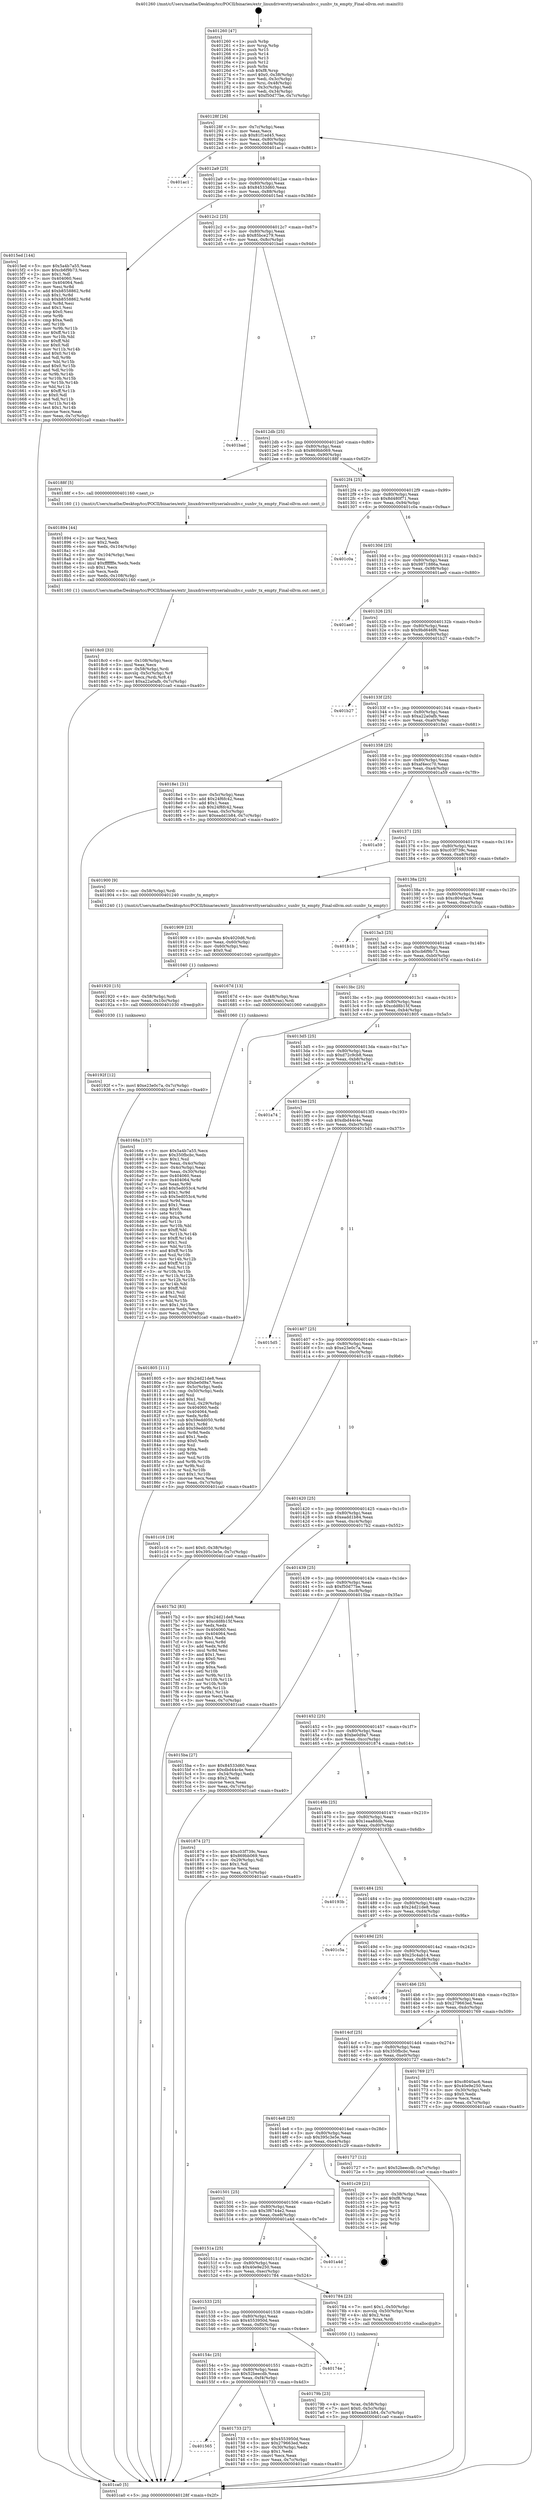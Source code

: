 digraph "0x401260" {
  label = "0x401260 (/mnt/c/Users/mathe/Desktop/tcc/POCII/binaries/extr_linuxdriversttyserialsunhv.c_sunhv_tx_empty_Final-ollvm.out::main(0))"
  labelloc = "t"
  node[shape=record]

  Entry [label="",width=0.3,height=0.3,shape=circle,fillcolor=black,style=filled]
  "0x40128f" [label="{
     0x40128f [26]\l
     | [instrs]\l
     &nbsp;&nbsp;0x40128f \<+3\>: mov -0x7c(%rbp),%eax\l
     &nbsp;&nbsp;0x401292 \<+2\>: mov %eax,%ecx\l
     &nbsp;&nbsp;0x401294 \<+6\>: sub $0x81f1ed45,%ecx\l
     &nbsp;&nbsp;0x40129a \<+3\>: mov %eax,-0x80(%rbp)\l
     &nbsp;&nbsp;0x40129d \<+6\>: mov %ecx,-0x84(%rbp)\l
     &nbsp;&nbsp;0x4012a3 \<+6\>: je 0000000000401ac1 \<main+0x861\>\l
  }"]
  "0x401ac1" [label="{
     0x401ac1\l
  }", style=dashed]
  "0x4012a9" [label="{
     0x4012a9 [25]\l
     | [instrs]\l
     &nbsp;&nbsp;0x4012a9 \<+5\>: jmp 00000000004012ae \<main+0x4e\>\l
     &nbsp;&nbsp;0x4012ae \<+3\>: mov -0x80(%rbp),%eax\l
     &nbsp;&nbsp;0x4012b1 \<+5\>: sub $0x84533d60,%eax\l
     &nbsp;&nbsp;0x4012b6 \<+6\>: mov %eax,-0x88(%rbp)\l
     &nbsp;&nbsp;0x4012bc \<+6\>: je 00000000004015ed \<main+0x38d\>\l
  }"]
  Exit [label="",width=0.3,height=0.3,shape=circle,fillcolor=black,style=filled,peripheries=2]
  "0x4015ed" [label="{
     0x4015ed [144]\l
     | [instrs]\l
     &nbsp;&nbsp;0x4015ed \<+5\>: mov $0x5a4b7a55,%eax\l
     &nbsp;&nbsp;0x4015f2 \<+5\>: mov $0xcb6f9b73,%ecx\l
     &nbsp;&nbsp;0x4015f7 \<+2\>: mov $0x1,%dl\l
     &nbsp;&nbsp;0x4015f9 \<+7\>: mov 0x404060,%esi\l
     &nbsp;&nbsp;0x401600 \<+7\>: mov 0x404064,%edi\l
     &nbsp;&nbsp;0x401607 \<+3\>: mov %esi,%r8d\l
     &nbsp;&nbsp;0x40160a \<+7\>: add $0xb8558862,%r8d\l
     &nbsp;&nbsp;0x401611 \<+4\>: sub $0x1,%r8d\l
     &nbsp;&nbsp;0x401615 \<+7\>: sub $0xb8558862,%r8d\l
     &nbsp;&nbsp;0x40161c \<+4\>: imul %r8d,%esi\l
     &nbsp;&nbsp;0x401620 \<+3\>: and $0x1,%esi\l
     &nbsp;&nbsp;0x401623 \<+3\>: cmp $0x0,%esi\l
     &nbsp;&nbsp;0x401626 \<+4\>: sete %r9b\l
     &nbsp;&nbsp;0x40162a \<+3\>: cmp $0xa,%edi\l
     &nbsp;&nbsp;0x40162d \<+4\>: setl %r10b\l
     &nbsp;&nbsp;0x401631 \<+3\>: mov %r9b,%r11b\l
     &nbsp;&nbsp;0x401634 \<+4\>: xor $0xff,%r11b\l
     &nbsp;&nbsp;0x401638 \<+3\>: mov %r10b,%bl\l
     &nbsp;&nbsp;0x40163b \<+3\>: xor $0xff,%bl\l
     &nbsp;&nbsp;0x40163e \<+3\>: xor $0x0,%dl\l
     &nbsp;&nbsp;0x401641 \<+3\>: mov %r11b,%r14b\l
     &nbsp;&nbsp;0x401644 \<+4\>: and $0x0,%r14b\l
     &nbsp;&nbsp;0x401648 \<+3\>: and %dl,%r9b\l
     &nbsp;&nbsp;0x40164b \<+3\>: mov %bl,%r15b\l
     &nbsp;&nbsp;0x40164e \<+4\>: and $0x0,%r15b\l
     &nbsp;&nbsp;0x401652 \<+3\>: and %dl,%r10b\l
     &nbsp;&nbsp;0x401655 \<+3\>: or %r9b,%r14b\l
     &nbsp;&nbsp;0x401658 \<+3\>: or %r10b,%r15b\l
     &nbsp;&nbsp;0x40165b \<+3\>: xor %r15b,%r14b\l
     &nbsp;&nbsp;0x40165e \<+3\>: or %bl,%r11b\l
     &nbsp;&nbsp;0x401661 \<+4\>: xor $0xff,%r11b\l
     &nbsp;&nbsp;0x401665 \<+3\>: or $0x0,%dl\l
     &nbsp;&nbsp;0x401668 \<+3\>: and %dl,%r11b\l
     &nbsp;&nbsp;0x40166b \<+3\>: or %r11b,%r14b\l
     &nbsp;&nbsp;0x40166e \<+4\>: test $0x1,%r14b\l
     &nbsp;&nbsp;0x401672 \<+3\>: cmovne %ecx,%eax\l
     &nbsp;&nbsp;0x401675 \<+3\>: mov %eax,-0x7c(%rbp)\l
     &nbsp;&nbsp;0x401678 \<+5\>: jmp 0000000000401ca0 \<main+0xa40\>\l
  }"]
  "0x4012c2" [label="{
     0x4012c2 [25]\l
     | [instrs]\l
     &nbsp;&nbsp;0x4012c2 \<+5\>: jmp 00000000004012c7 \<main+0x67\>\l
     &nbsp;&nbsp;0x4012c7 \<+3\>: mov -0x80(%rbp),%eax\l
     &nbsp;&nbsp;0x4012ca \<+5\>: sub $0x85bce279,%eax\l
     &nbsp;&nbsp;0x4012cf \<+6\>: mov %eax,-0x8c(%rbp)\l
     &nbsp;&nbsp;0x4012d5 \<+6\>: je 0000000000401bad \<main+0x94d\>\l
  }"]
  "0x40192f" [label="{
     0x40192f [12]\l
     | [instrs]\l
     &nbsp;&nbsp;0x40192f \<+7\>: movl $0xe23e0c7a,-0x7c(%rbp)\l
     &nbsp;&nbsp;0x401936 \<+5\>: jmp 0000000000401ca0 \<main+0xa40\>\l
  }"]
  "0x401bad" [label="{
     0x401bad\l
  }", style=dashed]
  "0x4012db" [label="{
     0x4012db [25]\l
     | [instrs]\l
     &nbsp;&nbsp;0x4012db \<+5\>: jmp 00000000004012e0 \<main+0x80\>\l
     &nbsp;&nbsp;0x4012e0 \<+3\>: mov -0x80(%rbp),%eax\l
     &nbsp;&nbsp;0x4012e3 \<+5\>: sub $0x869bb069,%eax\l
     &nbsp;&nbsp;0x4012e8 \<+6\>: mov %eax,-0x90(%rbp)\l
     &nbsp;&nbsp;0x4012ee \<+6\>: je 000000000040188f \<main+0x62f\>\l
  }"]
  "0x401920" [label="{
     0x401920 [15]\l
     | [instrs]\l
     &nbsp;&nbsp;0x401920 \<+4\>: mov -0x58(%rbp),%rdi\l
     &nbsp;&nbsp;0x401924 \<+6\>: mov %eax,-0x10c(%rbp)\l
     &nbsp;&nbsp;0x40192a \<+5\>: call 0000000000401030 \<free@plt\>\l
     | [calls]\l
     &nbsp;&nbsp;0x401030 \{1\} (unknown)\l
  }"]
  "0x40188f" [label="{
     0x40188f [5]\l
     | [instrs]\l
     &nbsp;&nbsp;0x40188f \<+5\>: call 0000000000401160 \<next_i\>\l
     | [calls]\l
     &nbsp;&nbsp;0x401160 \{1\} (/mnt/c/Users/mathe/Desktop/tcc/POCII/binaries/extr_linuxdriversttyserialsunhv.c_sunhv_tx_empty_Final-ollvm.out::next_i)\l
  }"]
  "0x4012f4" [label="{
     0x4012f4 [25]\l
     | [instrs]\l
     &nbsp;&nbsp;0x4012f4 \<+5\>: jmp 00000000004012f9 \<main+0x99\>\l
     &nbsp;&nbsp;0x4012f9 \<+3\>: mov -0x80(%rbp),%eax\l
     &nbsp;&nbsp;0x4012fc \<+5\>: sub $0x8d480f71,%eax\l
     &nbsp;&nbsp;0x401301 \<+6\>: mov %eax,-0x94(%rbp)\l
     &nbsp;&nbsp;0x401307 \<+6\>: je 0000000000401c0a \<main+0x9aa\>\l
  }"]
  "0x401909" [label="{
     0x401909 [23]\l
     | [instrs]\l
     &nbsp;&nbsp;0x401909 \<+10\>: movabs $0x4020d6,%rdi\l
     &nbsp;&nbsp;0x401913 \<+3\>: mov %eax,-0x60(%rbp)\l
     &nbsp;&nbsp;0x401916 \<+3\>: mov -0x60(%rbp),%esi\l
     &nbsp;&nbsp;0x401919 \<+2\>: mov $0x0,%al\l
     &nbsp;&nbsp;0x40191b \<+5\>: call 0000000000401040 \<printf@plt\>\l
     | [calls]\l
     &nbsp;&nbsp;0x401040 \{1\} (unknown)\l
  }"]
  "0x401c0a" [label="{
     0x401c0a\l
  }", style=dashed]
  "0x40130d" [label="{
     0x40130d [25]\l
     | [instrs]\l
     &nbsp;&nbsp;0x40130d \<+5\>: jmp 0000000000401312 \<main+0xb2\>\l
     &nbsp;&nbsp;0x401312 \<+3\>: mov -0x80(%rbp),%eax\l
     &nbsp;&nbsp;0x401315 \<+5\>: sub $0x9871886a,%eax\l
     &nbsp;&nbsp;0x40131a \<+6\>: mov %eax,-0x98(%rbp)\l
     &nbsp;&nbsp;0x401320 \<+6\>: je 0000000000401ae0 \<main+0x880\>\l
  }"]
  "0x4018c0" [label="{
     0x4018c0 [33]\l
     | [instrs]\l
     &nbsp;&nbsp;0x4018c0 \<+6\>: mov -0x108(%rbp),%ecx\l
     &nbsp;&nbsp;0x4018c6 \<+3\>: imul %eax,%ecx\l
     &nbsp;&nbsp;0x4018c9 \<+4\>: mov -0x58(%rbp),%rdi\l
     &nbsp;&nbsp;0x4018cd \<+4\>: movslq -0x5c(%rbp),%r8\l
     &nbsp;&nbsp;0x4018d1 \<+4\>: mov %ecx,(%rdi,%r8,4)\l
     &nbsp;&nbsp;0x4018d5 \<+7\>: movl $0xa22a0afb,-0x7c(%rbp)\l
     &nbsp;&nbsp;0x4018dc \<+5\>: jmp 0000000000401ca0 \<main+0xa40\>\l
  }"]
  "0x401ae0" [label="{
     0x401ae0\l
  }", style=dashed]
  "0x401326" [label="{
     0x401326 [25]\l
     | [instrs]\l
     &nbsp;&nbsp;0x401326 \<+5\>: jmp 000000000040132b \<main+0xcb\>\l
     &nbsp;&nbsp;0x40132b \<+3\>: mov -0x80(%rbp),%eax\l
     &nbsp;&nbsp;0x40132e \<+5\>: sub $0x9bd646f6,%eax\l
     &nbsp;&nbsp;0x401333 \<+6\>: mov %eax,-0x9c(%rbp)\l
     &nbsp;&nbsp;0x401339 \<+6\>: je 0000000000401b27 \<main+0x8c7\>\l
  }"]
  "0x401894" [label="{
     0x401894 [44]\l
     | [instrs]\l
     &nbsp;&nbsp;0x401894 \<+2\>: xor %ecx,%ecx\l
     &nbsp;&nbsp;0x401896 \<+5\>: mov $0x2,%edx\l
     &nbsp;&nbsp;0x40189b \<+6\>: mov %edx,-0x104(%rbp)\l
     &nbsp;&nbsp;0x4018a1 \<+1\>: cltd\l
     &nbsp;&nbsp;0x4018a2 \<+6\>: mov -0x104(%rbp),%esi\l
     &nbsp;&nbsp;0x4018a8 \<+2\>: idiv %esi\l
     &nbsp;&nbsp;0x4018aa \<+6\>: imul $0xfffffffe,%edx,%edx\l
     &nbsp;&nbsp;0x4018b0 \<+3\>: sub $0x1,%ecx\l
     &nbsp;&nbsp;0x4018b3 \<+2\>: sub %ecx,%edx\l
     &nbsp;&nbsp;0x4018b5 \<+6\>: mov %edx,-0x108(%rbp)\l
     &nbsp;&nbsp;0x4018bb \<+5\>: call 0000000000401160 \<next_i\>\l
     | [calls]\l
     &nbsp;&nbsp;0x401160 \{1\} (/mnt/c/Users/mathe/Desktop/tcc/POCII/binaries/extr_linuxdriversttyserialsunhv.c_sunhv_tx_empty_Final-ollvm.out::next_i)\l
  }"]
  "0x401b27" [label="{
     0x401b27\l
  }", style=dashed]
  "0x40133f" [label="{
     0x40133f [25]\l
     | [instrs]\l
     &nbsp;&nbsp;0x40133f \<+5\>: jmp 0000000000401344 \<main+0xe4\>\l
     &nbsp;&nbsp;0x401344 \<+3\>: mov -0x80(%rbp),%eax\l
     &nbsp;&nbsp;0x401347 \<+5\>: sub $0xa22a0afb,%eax\l
     &nbsp;&nbsp;0x40134c \<+6\>: mov %eax,-0xa0(%rbp)\l
     &nbsp;&nbsp;0x401352 \<+6\>: je 00000000004018e1 \<main+0x681\>\l
  }"]
  "0x40179b" [label="{
     0x40179b [23]\l
     | [instrs]\l
     &nbsp;&nbsp;0x40179b \<+4\>: mov %rax,-0x58(%rbp)\l
     &nbsp;&nbsp;0x40179f \<+7\>: movl $0x0,-0x5c(%rbp)\l
     &nbsp;&nbsp;0x4017a6 \<+7\>: movl $0xeadd1b84,-0x7c(%rbp)\l
     &nbsp;&nbsp;0x4017ad \<+5\>: jmp 0000000000401ca0 \<main+0xa40\>\l
  }"]
  "0x4018e1" [label="{
     0x4018e1 [31]\l
     | [instrs]\l
     &nbsp;&nbsp;0x4018e1 \<+3\>: mov -0x5c(%rbp),%eax\l
     &nbsp;&nbsp;0x4018e4 \<+5\>: add $0x24f6fc42,%eax\l
     &nbsp;&nbsp;0x4018e9 \<+3\>: add $0x1,%eax\l
     &nbsp;&nbsp;0x4018ec \<+5\>: sub $0x24f6fc42,%eax\l
     &nbsp;&nbsp;0x4018f1 \<+3\>: mov %eax,-0x5c(%rbp)\l
     &nbsp;&nbsp;0x4018f4 \<+7\>: movl $0xeadd1b84,-0x7c(%rbp)\l
     &nbsp;&nbsp;0x4018fb \<+5\>: jmp 0000000000401ca0 \<main+0xa40\>\l
  }"]
  "0x401358" [label="{
     0x401358 [25]\l
     | [instrs]\l
     &nbsp;&nbsp;0x401358 \<+5\>: jmp 000000000040135d \<main+0xfd\>\l
     &nbsp;&nbsp;0x40135d \<+3\>: mov -0x80(%rbp),%eax\l
     &nbsp;&nbsp;0x401360 \<+5\>: sub $0xaf4ecc70,%eax\l
     &nbsp;&nbsp;0x401365 \<+6\>: mov %eax,-0xa4(%rbp)\l
     &nbsp;&nbsp;0x40136b \<+6\>: je 0000000000401a59 \<main+0x7f9\>\l
  }"]
  "0x401565" [label="{
     0x401565\l
  }", style=dashed]
  "0x401a59" [label="{
     0x401a59\l
  }", style=dashed]
  "0x401371" [label="{
     0x401371 [25]\l
     | [instrs]\l
     &nbsp;&nbsp;0x401371 \<+5\>: jmp 0000000000401376 \<main+0x116\>\l
     &nbsp;&nbsp;0x401376 \<+3\>: mov -0x80(%rbp),%eax\l
     &nbsp;&nbsp;0x401379 \<+5\>: sub $0xc03f739c,%eax\l
     &nbsp;&nbsp;0x40137e \<+6\>: mov %eax,-0xa8(%rbp)\l
     &nbsp;&nbsp;0x401384 \<+6\>: je 0000000000401900 \<main+0x6a0\>\l
  }"]
  "0x401733" [label="{
     0x401733 [27]\l
     | [instrs]\l
     &nbsp;&nbsp;0x401733 \<+5\>: mov $0x4553950d,%eax\l
     &nbsp;&nbsp;0x401738 \<+5\>: mov $0x279663ed,%ecx\l
     &nbsp;&nbsp;0x40173d \<+3\>: mov -0x30(%rbp),%edx\l
     &nbsp;&nbsp;0x401740 \<+3\>: cmp $0x1,%edx\l
     &nbsp;&nbsp;0x401743 \<+3\>: cmovl %ecx,%eax\l
     &nbsp;&nbsp;0x401746 \<+3\>: mov %eax,-0x7c(%rbp)\l
     &nbsp;&nbsp;0x401749 \<+5\>: jmp 0000000000401ca0 \<main+0xa40\>\l
  }"]
  "0x401900" [label="{
     0x401900 [9]\l
     | [instrs]\l
     &nbsp;&nbsp;0x401900 \<+4\>: mov -0x58(%rbp),%rdi\l
     &nbsp;&nbsp;0x401904 \<+5\>: call 0000000000401240 \<sunhv_tx_empty\>\l
     | [calls]\l
     &nbsp;&nbsp;0x401240 \{1\} (/mnt/c/Users/mathe/Desktop/tcc/POCII/binaries/extr_linuxdriversttyserialsunhv.c_sunhv_tx_empty_Final-ollvm.out::sunhv_tx_empty)\l
  }"]
  "0x40138a" [label="{
     0x40138a [25]\l
     | [instrs]\l
     &nbsp;&nbsp;0x40138a \<+5\>: jmp 000000000040138f \<main+0x12f\>\l
     &nbsp;&nbsp;0x40138f \<+3\>: mov -0x80(%rbp),%eax\l
     &nbsp;&nbsp;0x401392 \<+5\>: sub $0xc8040ac6,%eax\l
     &nbsp;&nbsp;0x401397 \<+6\>: mov %eax,-0xac(%rbp)\l
     &nbsp;&nbsp;0x40139d \<+6\>: je 0000000000401b1b \<main+0x8bb\>\l
  }"]
  "0x40154c" [label="{
     0x40154c [25]\l
     | [instrs]\l
     &nbsp;&nbsp;0x40154c \<+5\>: jmp 0000000000401551 \<main+0x2f1\>\l
     &nbsp;&nbsp;0x401551 \<+3\>: mov -0x80(%rbp),%eax\l
     &nbsp;&nbsp;0x401554 \<+5\>: sub $0x52beecdb,%eax\l
     &nbsp;&nbsp;0x401559 \<+6\>: mov %eax,-0xf4(%rbp)\l
     &nbsp;&nbsp;0x40155f \<+6\>: je 0000000000401733 \<main+0x4d3\>\l
  }"]
  "0x401b1b" [label="{
     0x401b1b\l
  }", style=dashed]
  "0x4013a3" [label="{
     0x4013a3 [25]\l
     | [instrs]\l
     &nbsp;&nbsp;0x4013a3 \<+5\>: jmp 00000000004013a8 \<main+0x148\>\l
     &nbsp;&nbsp;0x4013a8 \<+3\>: mov -0x80(%rbp),%eax\l
     &nbsp;&nbsp;0x4013ab \<+5\>: sub $0xcb6f9b73,%eax\l
     &nbsp;&nbsp;0x4013b0 \<+6\>: mov %eax,-0xb0(%rbp)\l
     &nbsp;&nbsp;0x4013b6 \<+6\>: je 000000000040167d \<main+0x41d\>\l
  }"]
  "0x40174e" [label="{
     0x40174e\l
  }", style=dashed]
  "0x40167d" [label="{
     0x40167d [13]\l
     | [instrs]\l
     &nbsp;&nbsp;0x40167d \<+4\>: mov -0x48(%rbp),%rax\l
     &nbsp;&nbsp;0x401681 \<+4\>: mov 0x8(%rax),%rdi\l
     &nbsp;&nbsp;0x401685 \<+5\>: call 0000000000401060 \<atoi@plt\>\l
     | [calls]\l
     &nbsp;&nbsp;0x401060 \{1\} (unknown)\l
  }"]
  "0x4013bc" [label="{
     0x4013bc [25]\l
     | [instrs]\l
     &nbsp;&nbsp;0x4013bc \<+5\>: jmp 00000000004013c1 \<main+0x161\>\l
     &nbsp;&nbsp;0x4013c1 \<+3\>: mov -0x80(%rbp),%eax\l
     &nbsp;&nbsp;0x4013c4 \<+5\>: sub $0xcdd8b15f,%eax\l
     &nbsp;&nbsp;0x4013c9 \<+6\>: mov %eax,-0xb4(%rbp)\l
     &nbsp;&nbsp;0x4013cf \<+6\>: je 0000000000401805 \<main+0x5a5\>\l
  }"]
  "0x401533" [label="{
     0x401533 [25]\l
     | [instrs]\l
     &nbsp;&nbsp;0x401533 \<+5\>: jmp 0000000000401538 \<main+0x2d8\>\l
     &nbsp;&nbsp;0x401538 \<+3\>: mov -0x80(%rbp),%eax\l
     &nbsp;&nbsp;0x40153b \<+5\>: sub $0x4553950d,%eax\l
     &nbsp;&nbsp;0x401540 \<+6\>: mov %eax,-0xf0(%rbp)\l
     &nbsp;&nbsp;0x401546 \<+6\>: je 000000000040174e \<main+0x4ee\>\l
  }"]
  "0x401805" [label="{
     0x401805 [111]\l
     | [instrs]\l
     &nbsp;&nbsp;0x401805 \<+5\>: mov $0x24d21de8,%eax\l
     &nbsp;&nbsp;0x40180a \<+5\>: mov $0xbe0d9a7,%ecx\l
     &nbsp;&nbsp;0x40180f \<+3\>: mov -0x5c(%rbp),%edx\l
     &nbsp;&nbsp;0x401812 \<+3\>: cmp -0x50(%rbp),%edx\l
     &nbsp;&nbsp;0x401815 \<+4\>: setl %sil\l
     &nbsp;&nbsp;0x401819 \<+4\>: and $0x1,%sil\l
     &nbsp;&nbsp;0x40181d \<+4\>: mov %sil,-0x29(%rbp)\l
     &nbsp;&nbsp;0x401821 \<+7\>: mov 0x404060,%edx\l
     &nbsp;&nbsp;0x401828 \<+7\>: mov 0x404064,%edi\l
     &nbsp;&nbsp;0x40182f \<+3\>: mov %edx,%r8d\l
     &nbsp;&nbsp;0x401832 \<+7\>: sub $0x59edd050,%r8d\l
     &nbsp;&nbsp;0x401839 \<+4\>: sub $0x1,%r8d\l
     &nbsp;&nbsp;0x40183d \<+7\>: add $0x59edd050,%r8d\l
     &nbsp;&nbsp;0x401844 \<+4\>: imul %r8d,%edx\l
     &nbsp;&nbsp;0x401848 \<+3\>: and $0x1,%edx\l
     &nbsp;&nbsp;0x40184b \<+3\>: cmp $0x0,%edx\l
     &nbsp;&nbsp;0x40184e \<+4\>: sete %sil\l
     &nbsp;&nbsp;0x401852 \<+3\>: cmp $0xa,%edi\l
     &nbsp;&nbsp;0x401855 \<+4\>: setl %r9b\l
     &nbsp;&nbsp;0x401859 \<+3\>: mov %sil,%r10b\l
     &nbsp;&nbsp;0x40185c \<+3\>: and %r9b,%r10b\l
     &nbsp;&nbsp;0x40185f \<+3\>: xor %r9b,%sil\l
     &nbsp;&nbsp;0x401862 \<+3\>: or %sil,%r10b\l
     &nbsp;&nbsp;0x401865 \<+4\>: test $0x1,%r10b\l
     &nbsp;&nbsp;0x401869 \<+3\>: cmovne %ecx,%eax\l
     &nbsp;&nbsp;0x40186c \<+3\>: mov %eax,-0x7c(%rbp)\l
     &nbsp;&nbsp;0x40186f \<+5\>: jmp 0000000000401ca0 \<main+0xa40\>\l
  }"]
  "0x4013d5" [label="{
     0x4013d5 [25]\l
     | [instrs]\l
     &nbsp;&nbsp;0x4013d5 \<+5\>: jmp 00000000004013da \<main+0x17a\>\l
     &nbsp;&nbsp;0x4013da \<+3\>: mov -0x80(%rbp),%eax\l
     &nbsp;&nbsp;0x4013dd \<+5\>: sub $0xd72c9cb8,%eax\l
     &nbsp;&nbsp;0x4013e2 \<+6\>: mov %eax,-0xb8(%rbp)\l
     &nbsp;&nbsp;0x4013e8 \<+6\>: je 0000000000401a74 \<main+0x814\>\l
  }"]
  "0x401784" [label="{
     0x401784 [23]\l
     | [instrs]\l
     &nbsp;&nbsp;0x401784 \<+7\>: movl $0x1,-0x50(%rbp)\l
     &nbsp;&nbsp;0x40178b \<+4\>: movslq -0x50(%rbp),%rax\l
     &nbsp;&nbsp;0x40178f \<+4\>: shl $0x2,%rax\l
     &nbsp;&nbsp;0x401793 \<+3\>: mov %rax,%rdi\l
     &nbsp;&nbsp;0x401796 \<+5\>: call 0000000000401050 \<malloc@plt\>\l
     | [calls]\l
     &nbsp;&nbsp;0x401050 \{1\} (unknown)\l
  }"]
  "0x401a74" [label="{
     0x401a74\l
  }", style=dashed]
  "0x4013ee" [label="{
     0x4013ee [25]\l
     | [instrs]\l
     &nbsp;&nbsp;0x4013ee \<+5\>: jmp 00000000004013f3 \<main+0x193\>\l
     &nbsp;&nbsp;0x4013f3 \<+3\>: mov -0x80(%rbp),%eax\l
     &nbsp;&nbsp;0x4013f6 \<+5\>: sub $0xdbd44c4e,%eax\l
     &nbsp;&nbsp;0x4013fb \<+6\>: mov %eax,-0xbc(%rbp)\l
     &nbsp;&nbsp;0x401401 \<+6\>: je 00000000004015d5 \<main+0x375\>\l
  }"]
  "0x40151a" [label="{
     0x40151a [25]\l
     | [instrs]\l
     &nbsp;&nbsp;0x40151a \<+5\>: jmp 000000000040151f \<main+0x2bf\>\l
     &nbsp;&nbsp;0x40151f \<+3\>: mov -0x80(%rbp),%eax\l
     &nbsp;&nbsp;0x401522 \<+5\>: sub $0x40e9e250,%eax\l
     &nbsp;&nbsp;0x401527 \<+6\>: mov %eax,-0xec(%rbp)\l
     &nbsp;&nbsp;0x40152d \<+6\>: je 0000000000401784 \<main+0x524\>\l
  }"]
  "0x4015d5" [label="{
     0x4015d5\l
  }", style=dashed]
  "0x401407" [label="{
     0x401407 [25]\l
     | [instrs]\l
     &nbsp;&nbsp;0x401407 \<+5\>: jmp 000000000040140c \<main+0x1ac\>\l
     &nbsp;&nbsp;0x40140c \<+3\>: mov -0x80(%rbp),%eax\l
     &nbsp;&nbsp;0x40140f \<+5\>: sub $0xe23e0c7a,%eax\l
     &nbsp;&nbsp;0x401414 \<+6\>: mov %eax,-0xc0(%rbp)\l
     &nbsp;&nbsp;0x40141a \<+6\>: je 0000000000401c16 \<main+0x9b6\>\l
  }"]
  "0x401a4d" [label="{
     0x401a4d\l
  }", style=dashed]
  "0x401c16" [label="{
     0x401c16 [19]\l
     | [instrs]\l
     &nbsp;&nbsp;0x401c16 \<+7\>: movl $0x0,-0x38(%rbp)\l
     &nbsp;&nbsp;0x401c1d \<+7\>: movl $0x395c3e5e,-0x7c(%rbp)\l
     &nbsp;&nbsp;0x401c24 \<+5\>: jmp 0000000000401ca0 \<main+0xa40\>\l
  }"]
  "0x401420" [label="{
     0x401420 [25]\l
     | [instrs]\l
     &nbsp;&nbsp;0x401420 \<+5\>: jmp 0000000000401425 \<main+0x1c5\>\l
     &nbsp;&nbsp;0x401425 \<+3\>: mov -0x80(%rbp),%eax\l
     &nbsp;&nbsp;0x401428 \<+5\>: sub $0xeadd1b84,%eax\l
     &nbsp;&nbsp;0x40142d \<+6\>: mov %eax,-0xc4(%rbp)\l
     &nbsp;&nbsp;0x401433 \<+6\>: je 00000000004017b2 \<main+0x552\>\l
  }"]
  "0x401501" [label="{
     0x401501 [25]\l
     | [instrs]\l
     &nbsp;&nbsp;0x401501 \<+5\>: jmp 0000000000401506 \<main+0x2a6\>\l
     &nbsp;&nbsp;0x401506 \<+3\>: mov -0x80(%rbp),%eax\l
     &nbsp;&nbsp;0x401509 \<+5\>: sub $0x3f6744e2,%eax\l
     &nbsp;&nbsp;0x40150e \<+6\>: mov %eax,-0xe8(%rbp)\l
     &nbsp;&nbsp;0x401514 \<+6\>: je 0000000000401a4d \<main+0x7ed\>\l
  }"]
  "0x4017b2" [label="{
     0x4017b2 [83]\l
     | [instrs]\l
     &nbsp;&nbsp;0x4017b2 \<+5\>: mov $0x24d21de8,%eax\l
     &nbsp;&nbsp;0x4017b7 \<+5\>: mov $0xcdd8b15f,%ecx\l
     &nbsp;&nbsp;0x4017bc \<+2\>: xor %edx,%edx\l
     &nbsp;&nbsp;0x4017be \<+7\>: mov 0x404060,%esi\l
     &nbsp;&nbsp;0x4017c5 \<+7\>: mov 0x404064,%edi\l
     &nbsp;&nbsp;0x4017cc \<+3\>: sub $0x1,%edx\l
     &nbsp;&nbsp;0x4017cf \<+3\>: mov %esi,%r8d\l
     &nbsp;&nbsp;0x4017d2 \<+3\>: add %edx,%r8d\l
     &nbsp;&nbsp;0x4017d5 \<+4\>: imul %r8d,%esi\l
     &nbsp;&nbsp;0x4017d9 \<+3\>: and $0x1,%esi\l
     &nbsp;&nbsp;0x4017dc \<+3\>: cmp $0x0,%esi\l
     &nbsp;&nbsp;0x4017df \<+4\>: sete %r9b\l
     &nbsp;&nbsp;0x4017e3 \<+3\>: cmp $0xa,%edi\l
     &nbsp;&nbsp;0x4017e6 \<+4\>: setl %r10b\l
     &nbsp;&nbsp;0x4017ea \<+3\>: mov %r9b,%r11b\l
     &nbsp;&nbsp;0x4017ed \<+3\>: and %r10b,%r11b\l
     &nbsp;&nbsp;0x4017f0 \<+3\>: xor %r10b,%r9b\l
     &nbsp;&nbsp;0x4017f3 \<+3\>: or %r9b,%r11b\l
     &nbsp;&nbsp;0x4017f6 \<+4\>: test $0x1,%r11b\l
     &nbsp;&nbsp;0x4017fa \<+3\>: cmovne %ecx,%eax\l
     &nbsp;&nbsp;0x4017fd \<+3\>: mov %eax,-0x7c(%rbp)\l
     &nbsp;&nbsp;0x401800 \<+5\>: jmp 0000000000401ca0 \<main+0xa40\>\l
  }"]
  "0x401439" [label="{
     0x401439 [25]\l
     | [instrs]\l
     &nbsp;&nbsp;0x401439 \<+5\>: jmp 000000000040143e \<main+0x1de\>\l
     &nbsp;&nbsp;0x40143e \<+3\>: mov -0x80(%rbp),%eax\l
     &nbsp;&nbsp;0x401441 \<+5\>: sub $0xf50d77be,%eax\l
     &nbsp;&nbsp;0x401446 \<+6\>: mov %eax,-0xc8(%rbp)\l
     &nbsp;&nbsp;0x40144c \<+6\>: je 00000000004015ba \<main+0x35a\>\l
  }"]
  "0x401c29" [label="{
     0x401c29 [21]\l
     | [instrs]\l
     &nbsp;&nbsp;0x401c29 \<+3\>: mov -0x38(%rbp),%eax\l
     &nbsp;&nbsp;0x401c2c \<+7\>: add $0xf8,%rsp\l
     &nbsp;&nbsp;0x401c33 \<+1\>: pop %rbx\l
     &nbsp;&nbsp;0x401c34 \<+2\>: pop %r12\l
     &nbsp;&nbsp;0x401c36 \<+2\>: pop %r13\l
     &nbsp;&nbsp;0x401c38 \<+2\>: pop %r14\l
     &nbsp;&nbsp;0x401c3a \<+2\>: pop %r15\l
     &nbsp;&nbsp;0x401c3c \<+1\>: pop %rbp\l
     &nbsp;&nbsp;0x401c3d \<+1\>: ret\l
  }"]
  "0x4015ba" [label="{
     0x4015ba [27]\l
     | [instrs]\l
     &nbsp;&nbsp;0x4015ba \<+5\>: mov $0x84533d60,%eax\l
     &nbsp;&nbsp;0x4015bf \<+5\>: mov $0xdbd44c4e,%ecx\l
     &nbsp;&nbsp;0x4015c4 \<+3\>: mov -0x34(%rbp),%edx\l
     &nbsp;&nbsp;0x4015c7 \<+3\>: cmp $0x2,%edx\l
     &nbsp;&nbsp;0x4015ca \<+3\>: cmovne %ecx,%eax\l
     &nbsp;&nbsp;0x4015cd \<+3\>: mov %eax,-0x7c(%rbp)\l
     &nbsp;&nbsp;0x4015d0 \<+5\>: jmp 0000000000401ca0 \<main+0xa40\>\l
  }"]
  "0x401452" [label="{
     0x401452 [25]\l
     | [instrs]\l
     &nbsp;&nbsp;0x401452 \<+5\>: jmp 0000000000401457 \<main+0x1f7\>\l
     &nbsp;&nbsp;0x401457 \<+3\>: mov -0x80(%rbp),%eax\l
     &nbsp;&nbsp;0x40145a \<+5\>: sub $0xbe0d9a7,%eax\l
     &nbsp;&nbsp;0x40145f \<+6\>: mov %eax,-0xcc(%rbp)\l
     &nbsp;&nbsp;0x401465 \<+6\>: je 0000000000401874 \<main+0x614\>\l
  }"]
  "0x401ca0" [label="{
     0x401ca0 [5]\l
     | [instrs]\l
     &nbsp;&nbsp;0x401ca0 \<+5\>: jmp 000000000040128f \<main+0x2f\>\l
  }"]
  "0x401260" [label="{
     0x401260 [47]\l
     | [instrs]\l
     &nbsp;&nbsp;0x401260 \<+1\>: push %rbp\l
     &nbsp;&nbsp;0x401261 \<+3\>: mov %rsp,%rbp\l
     &nbsp;&nbsp;0x401264 \<+2\>: push %r15\l
     &nbsp;&nbsp;0x401266 \<+2\>: push %r14\l
     &nbsp;&nbsp;0x401268 \<+2\>: push %r13\l
     &nbsp;&nbsp;0x40126a \<+2\>: push %r12\l
     &nbsp;&nbsp;0x40126c \<+1\>: push %rbx\l
     &nbsp;&nbsp;0x40126d \<+7\>: sub $0xf8,%rsp\l
     &nbsp;&nbsp;0x401274 \<+7\>: movl $0x0,-0x38(%rbp)\l
     &nbsp;&nbsp;0x40127b \<+3\>: mov %edi,-0x3c(%rbp)\l
     &nbsp;&nbsp;0x40127e \<+4\>: mov %rsi,-0x48(%rbp)\l
     &nbsp;&nbsp;0x401282 \<+3\>: mov -0x3c(%rbp),%edi\l
     &nbsp;&nbsp;0x401285 \<+3\>: mov %edi,-0x34(%rbp)\l
     &nbsp;&nbsp;0x401288 \<+7\>: movl $0xf50d77be,-0x7c(%rbp)\l
  }"]
  "0x40168a" [label="{
     0x40168a [157]\l
     | [instrs]\l
     &nbsp;&nbsp;0x40168a \<+5\>: mov $0x5a4b7a55,%ecx\l
     &nbsp;&nbsp;0x40168f \<+5\>: mov $0x350fbcbc,%edx\l
     &nbsp;&nbsp;0x401694 \<+3\>: mov $0x1,%sil\l
     &nbsp;&nbsp;0x401697 \<+3\>: mov %eax,-0x4c(%rbp)\l
     &nbsp;&nbsp;0x40169a \<+3\>: mov -0x4c(%rbp),%eax\l
     &nbsp;&nbsp;0x40169d \<+3\>: mov %eax,-0x30(%rbp)\l
     &nbsp;&nbsp;0x4016a0 \<+7\>: mov 0x404060,%eax\l
     &nbsp;&nbsp;0x4016a7 \<+8\>: mov 0x404064,%r8d\l
     &nbsp;&nbsp;0x4016af \<+3\>: mov %eax,%r9d\l
     &nbsp;&nbsp;0x4016b2 \<+7\>: add $0x5ed053c4,%r9d\l
     &nbsp;&nbsp;0x4016b9 \<+4\>: sub $0x1,%r9d\l
     &nbsp;&nbsp;0x4016bd \<+7\>: sub $0x5ed053c4,%r9d\l
     &nbsp;&nbsp;0x4016c4 \<+4\>: imul %r9d,%eax\l
     &nbsp;&nbsp;0x4016c8 \<+3\>: and $0x1,%eax\l
     &nbsp;&nbsp;0x4016cb \<+3\>: cmp $0x0,%eax\l
     &nbsp;&nbsp;0x4016ce \<+4\>: sete %r10b\l
     &nbsp;&nbsp;0x4016d2 \<+4\>: cmp $0xa,%r8d\l
     &nbsp;&nbsp;0x4016d6 \<+4\>: setl %r11b\l
     &nbsp;&nbsp;0x4016da \<+3\>: mov %r10b,%bl\l
     &nbsp;&nbsp;0x4016dd \<+3\>: xor $0xff,%bl\l
     &nbsp;&nbsp;0x4016e0 \<+3\>: mov %r11b,%r14b\l
     &nbsp;&nbsp;0x4016e3 \<+4\>: xor $0xff,%r14b\l
     &nbsp;&nbsp;0x4016e7 \<+4\>: xor $0x1,%sil\l
     &nbsp;&nbsp;0x4016eb \<+3\>: mov %bl,%r15b\l
     &nbsp;&nbsp;0x4016ee \<+4\>: and $0xff,%r15b\l
     &nbsp;&nbsp;0x4016f2 \<+3\>: and %sil,%r10b\l
     &nbsp;&nbsp;0x4016f5 \<+3\>: mov %r14b,%r12b\l
     &nbsp;&nbsp;0x4016f8 \<+4\>: and $0xff,%r12b\l
     &nbsp;&nbsp;0x4016fc \<+3\>: and %sil,%r11b\l
     &nbsp;&nbsp;0x4016ff \<+3\>: or %r10b,%r15b\l
     &nbsp;&nbsp;0x401702 \<+3\>: or %r11b,%r12b\l
     &nbsp;&nbsp;0x401705 \<+3\>: xor %r12b,%r15b\l
     &nbsp;&nbsp;0x401708 \<+3\>: or %r14b,%bl\l
     &nbsp;&nbsp;0x40170b \<+3\>: xor $0xff,%bl\l
     &nbsp;&nbsp;0x40170e \<+4\>: or $0x1,%sil\l
     &nbsp;&nbsp;0x401712 \<+3\>: and %sil,%bl\l
     &nbsp;&nbsp;0x401715 \<+3\>: or %bl,%r15b\l
     &nbsp;&nbsp;0x401718 \<+4\>: test $0x1,%r15b\l
     &nbsp;&nbsp;0x40171c \<+3\>: cmovne %edx,%ecx\l
     &nbsp;&nbsp;0x40171f \<+3\>: mov %ecx,-0x7c(%rbp)\l
     &nbsp;&nbsp;0x401722 \<+5\>: jmp 0000000000401ca0 \<main+0xa40\>\l
  }"]
  "0x4014e8" [label="{
     0x4014e8 [25]\l
     | [instrs]\l
     &nbsp;&nbsp;0x4014e8 \<+5\>: jmp 00000000004014ed \<main+0x28d\>\l
     &nbsp;&nbsp;0x4014ed \<+3\>: mov -0x80(%rbp),%eax\l
     &nbsp;&nbsp;0x4014f0 \<+5\>: sub $0x395c3e5e,%eax\l
     &nbsp;&nbsp;0x4014f5 \<+6\>: mov %eax,-0xe4(%rbp)\l
     &nbsp;&nbsp;0x4014fb \<+6\>: je 0000000000401c29 \<main+0x9c9\>\l
  }"]
  "0x401874" [label="{
     0x401874 [27]\l
     | [instrs]\l
     &nbsp;&nbsp;0x401874 \<+5\>: mov $0xc03f739c,%eax\l
     &nbsp;&nbsp;0x401879 \<+5\>: mov $0x869bb069,%ecx\l
     &nbsp;&nbsp;0x40187e \<+3\>: mov -0x29(%rbp),%dl\l
     &nbsp;&nbsp;0x401881 \<+3\>: test $0x1,%dl\l
     &nbsp;&nbsp;0x401884 \<+3\>: cmovne %ecx,%eax\l
     &nbsp;&nbsp;0x401887 \<+3\>: mov %eax,-0x7c(%rbp)\l
     &nbsp;&nbsp;0x40188a \<+5\>: jmp 0000000000401ca0 \<main+0xa40\>\l
  }"]
  "0x40146b" [label="{
     0x40146b [25]\l
     | [instrs]\l
     &nbsp;&nbsp;0x40146b \<+5\>: jmp 0000000000401470 \<main+0x210\>\l
     &nbsp;&nbsp;0x401470 \<+3\>: mov -0x80(%rbp),%eax\l
     &nbsp;&nbsp;0x401473 \<+5\>: sub $0x1eaa8ddb,%eax\l
     &nbsp;&nbsp;0x401478 \<+6\>: mov %eax,-0xd0(%rbp)\l
     &nbsp;&nbsp;0x40147e \<+6\>: je 000000000040193b \<main+0x6db\>\l
  }"]
  "0x401727" [label="{
     0x401727 [12]\l
     | [instrs]\l
     &nbsp;&nbsp;0x401727 \<+7\>: movl $0x52beecdb,-0x7c(%rbp)\l
     &nbsp;&nbsp;0x40172e \<+5\>: jmp 0000000000401ca0 \<main+0xa40\>\l
  }"]
  "0x40193b" [label="{
     0x40193b\l
  }", style=dashed]
  "0x401484" [label="{
     0x401484 [25]\l
     | [instrs]\l
     &nbsp;&nbsp;0x401484 \<+5\>: jmp 0000000000401489 \<main+0x229\>\l
     &nbsp;&nbsp;0x401489 \<+3\>: mov -0x80(%rbp),%eax\l
     &nbsp;&nbsp;0x40148c \<+5\>: sub $0x24d21de8,%eax\l
     &nbsp;&nbsp;0x401491 \<+6\>: mov %eax,-0xd4(%rbp)\l
     &nbsp;&nbsp;0x401497 \<+6\>: je 0000000000401c5a \<main+0x9fa\>\l
  }"]
  "0x4014cf" [label="{
     0x4014cf [25]\l
     | [instrs]\l
     &nbsp;&nbsp;0x4014cf \<+5\>: jmp 00000000004014d4 \<main+0x274\>\l
     &nbsp;&nbsp;0x4014d4 \<+3\>: mov -0x80(%rbp),%eax\l
     &nbsp;&nbsp;0x4014d7 \<+5\>: sub $0x350fbcbc,%eax\l
     &nbsp;&nbsp;0x4014dc \<+6\>: mov %eax,-0xe0(%rbp)\l
     &nbsp;&nbsp;0x4014e2 \<+6\>: je 0000000000401727 \<main+0x4c7\>\l
  }"]
  "0x401c5a" [label="{
     0x401c5a\l
  }", style=dashed]
  "0x40149d" [label="{
     0x40149d [25]\l
     | [instrs]\l
     &nbsp;&nbsp;0x40149d \<+5\>: jmp 00000000004014a2 \<main+0x242\>\l
     &nbsp;&nbsp;0x4014a2 \<+3\>: mov -0x80(%rbp),%eax\l
     &nbsp;&nbsp;0x4014a5 \<+5\>: sub $0x25c4ab14,%eax\l
     &nbsp;&nbsp;0x4014aa \<+6\>: mov %eax,-0xd8(%rbp)\l
     &nbsp;&nbsp;0x4014b0 \<+6\>: je 0000000000401c94 \<main+0xa34\>\l
  }"]
  "0x401769" [label="{
     0x401769 [27]\l
     | [instrs]\l
     &nbsp;&nbsp;0x401769 \<+5\>: mov $0xc8040ac6,%eax\l
     &nbsp;&nbsp;0x40176e \<+5\>: mov $0x40e9e250,%ecx\l
     &nbsp;&nbsp;0x401773 \<+3\>: mov -0x30(%rbp),%edx\l
     &nbsp;&nbsp;0x401776 \<+3\>: cmp $0x0,%edx\l
     &nbsp;&nbsp;0x401779 \<+3\>: cmove %ecx,%eax\l
     &nbsp;&nbsp;0x40177c \<+3\>: mov %eax,-0x7c(%rbp)\l
     &nbsp;&nbsp;0x40177f \<+5\>: jmp 0000000000401ca0 \<main+0xa40\>\l
  }"]
  "0x401c94" [label="{
     0x401c94\l
  }", style=dashed]
  "0x4014b6" [label="{
     0x4014b6 [25]\l
     | [instrs]\l
     &nbsp;&nbsp;0x4014b6 \<+5\>: jmp 00000000004014bb \<main+0x25b\>\l
     &nbsp;&nbsp;0x4014bb \<+3\>: mov -0x80(%rbp),%eax\l
     &nbsp;&nbsp;0x4014be \<+5\>: sub $0x279663ed,%eax\l
     &nbsp;&nbsp;0x4014c3 \<+6\>: mov %eax,-0xdc(%rbp)\l
     &nbsp;&nbsp;0x4014c9 \<+6\>: je 0000000000401769 \<main+0x509\>\l
  }"]
  Entry -> "0x401260" [label=" 1"]
  "0x40128f" -> "0x401ac1" [label=" 0"]
  "0x40128f" -> "0x4012a9" [label=" 18"]
  "0x401c29" -> Exit [label=" 1"]
  "0x4012a9" -> "0x4015ed" [label=" 1"]
  "0x4012a9" -> "0x4012c2" [label=" 17"]
  "0x401c16" -> "0x401ca0" [label=" 1"]
  "0x4012c2" -> "0x401bad" [label=" 0"]
  "0x4012c2" -> "0x4012db" [label=" 17"]
  "0x40192f" -> "0x401ca0" [label=" 1"]
  "0x4012db" -> "0x40188f" [label=" 1"]
  "0x4012db" -> "0x4012f4" [label=" 16"]
  "0x401920" -> "0x40192f" [label=" 1"]
  "0x4012f4" -> "0x401c0a" [label=" 0"]
  "0x4012f4" -> "0x40130d" [label=" 16"]
  "0x401909" -> "0x401920" [label=" 1"]
  "0x40130d" -> "0x401ae0" [label=" 0"]
  "0x40130d" -> "0x401326" [label=" 16"]
  "0x401900" -> "0x401909" [label=" 1"]
  "0x401326" -> "0x401b27" [label=" 0"]
  "0x401326" -> "0x40133f" [label=" 16"]
  "0x4018e1" -> "0x401ca0" [label=" 1"]
  "0x40133f" -> "0x4018e1" [label=" 1"]
  "0x40133f" -> "0x401358" [label=" 15"]
  "0x4018c0" -> "0x401ca0" [label=" 1"]
  "0x401358" -> "0x401a59" [label=" 0"]
  "0x401358" -> "0x401371" [label=" 15"]
  "0x401894" -> "0x4018c0" [label=" 1"]
  "0x401371" -> "0x401900" [label=" 1"]
  "0x401371" -> "0x40138a" [label=" 14"]
  "0x40188f" -> "0x401894" [label=" 1"]
  "0x40138a" -> "0x401b1b" [label=" 0"]
  "0x40138a" -> "0x4013a3" [label=" 14"]
  "0x401805" -> "0x401ca0" [label=" 2"]
  "0x4013a3" -> "0x40167d" [label=" 1"]
  "0x4013a3" -> "0x4013bc" [label=" 13"]
  "0x4017b2" -> "0x401ca0" [label=" 2"]
  "0x4013bc" -> "0x401805" [label=" 2"]
  "0x4013bc" -> "0x4013d5" [label=" 11"]
  "0x401784" -> "0x40179b" [label=" 1"]
  "0x4013d5" -> "0x401a74" [label=" 0"]
  "0x4013d5" -> "0x4013ee" [label=" 11"]
  "0x401769" -> "0x401ca0" [label=" 1"]
  "0x4013ee" -> "0x4015d5" [label=" 0"]
  "0x4013ee" -> "0x401407" [label=" 11"]
  "0x40154c" -> "0x401565" [label=" 0"]
  "0x401407" -> "0x401c16" [label=" 1"]
  "0x401407" -> "0x401420" [label=" 10"]
  "0x40154c" -> "0x401733" [label=" 1"]
  "0x401420" -> "0x4017b2" [label=" 2"]
  "0x401420" -> "0x401439" [label=" 8"]
  "0x401533" -> "0x40154c" [label=" 1"]
  "0x401439" -> "0x4015ba" [label=" 1"]
  "0x401439" -> "0x401452" [label=" 7"]
  "0x4015ba" -> "0x401ca0" [label=" 1"]
  "0x401260" -> "0x40128f" [label=" 1"]
  "0x401ca0" -> "0x40128f" [label=" 17"]
  "0x4015ed" -> "0x401ca0" [label=" 1"]
  "0x40167d" -> "0x40168a" [label=" 1"]
  "0x40168a" -> "0x401ca0" [label=" 1"]
  "0x401533" -> "0x40174e" [label=" 0"]
  "0x401452" -> "0x401874" [label=" 2"]
  "0x401452" -> "0x40146b" [label=" 5"]
  "0x40151a" -> "0x401533" [label=" 1"]
  "0x40146b" -> "0x40193b" [label=" 0"]
  "0x40146b" -> "0x401484" [label=" 5"]
  "0x40151a" -> "0x401784" [label=" 1"]
  "0x401484" -> "0x401c5a" [label=" 0"]
  "0x401484" -> "0x40149d" [label=" 5"]
  "0x401501" -> "0x40151a" [label=" 2"]
  "0x40149d" -> "0x401c94" [label=" 0"]
  "0x40149d" -> "0x4014b6" [label=" 5"]
  "0x401501" -> "0x401a4d" [label=" 0"]
  "0x4014b6" -> "0x401769" [label=" 1"]
  "0x4014b6" -> "0x4014cf" [label=" 4"]
  "0x401733" -> "0x401ca0" [label=" 1"]
  "0x4014cf" -> "0x401727" [label=" 1"]
  "0x4014cf" -> "0x4014e8" [label=" 3"]
  "0x401727" -> "0x401ca0" [label=" 1"]
  "0x40179b" -> "0x401ca0" [label=" 1"]
  "0x4014e8" -> "0x401c29" [label=" 1"]
  "0x4014e8" -> "0x401501" [label=" 2"]
  "0x401874" -> "0x401ca0" [label=" 2"]
}
